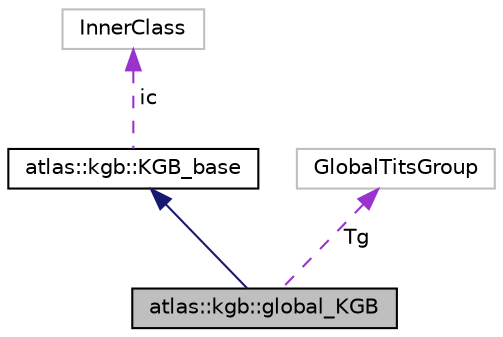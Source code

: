digraph "atlas::kgb::global_KGB"
{
  edge [fontname="Helvetica",fontsize="10",labelfontname="Helvetica",labelfontsize="10"];
  node [fontname="Helvetica",fontsize="10",shape=record];
  Node1 [label="atlas::kgb::global_KGB",height=0.2,width=0.4,color="black", fillcolor="grey75", style="filled", fontcolor="black"];
  Node2 -> Node1 [dir="back",color="midnightblue",fontsize="10",style="solid",fontname="Helvetica"];
  Node2 [label="atlas::kgb::KGB_base",height=0.2,width=0.4,color="black", fillcolor="white", style="filled",URL="$classatlas_1_1kgb_1_1KGB__base.html"];
  Node3 -> Node2 [dir="back",color="darkorchid3",fontsize="10",style="dashed",label=" ic" ,fontname="Helvetica"];
  Node3 [label="InnerClass",height=0.2,width=0.4,color="grey75", fillcolor="white", style="filled"];
  Node4 -> Node1 [dir="back",color="darkorchid3",fontsize="10",style="dashed",label=" Tg" ,fontname="Helvetica"];
  Node4 [label="GlobalTitsGroup",height=0.2,width=0.4,color="grey75", fillcolor="white", style="filled"];
}
